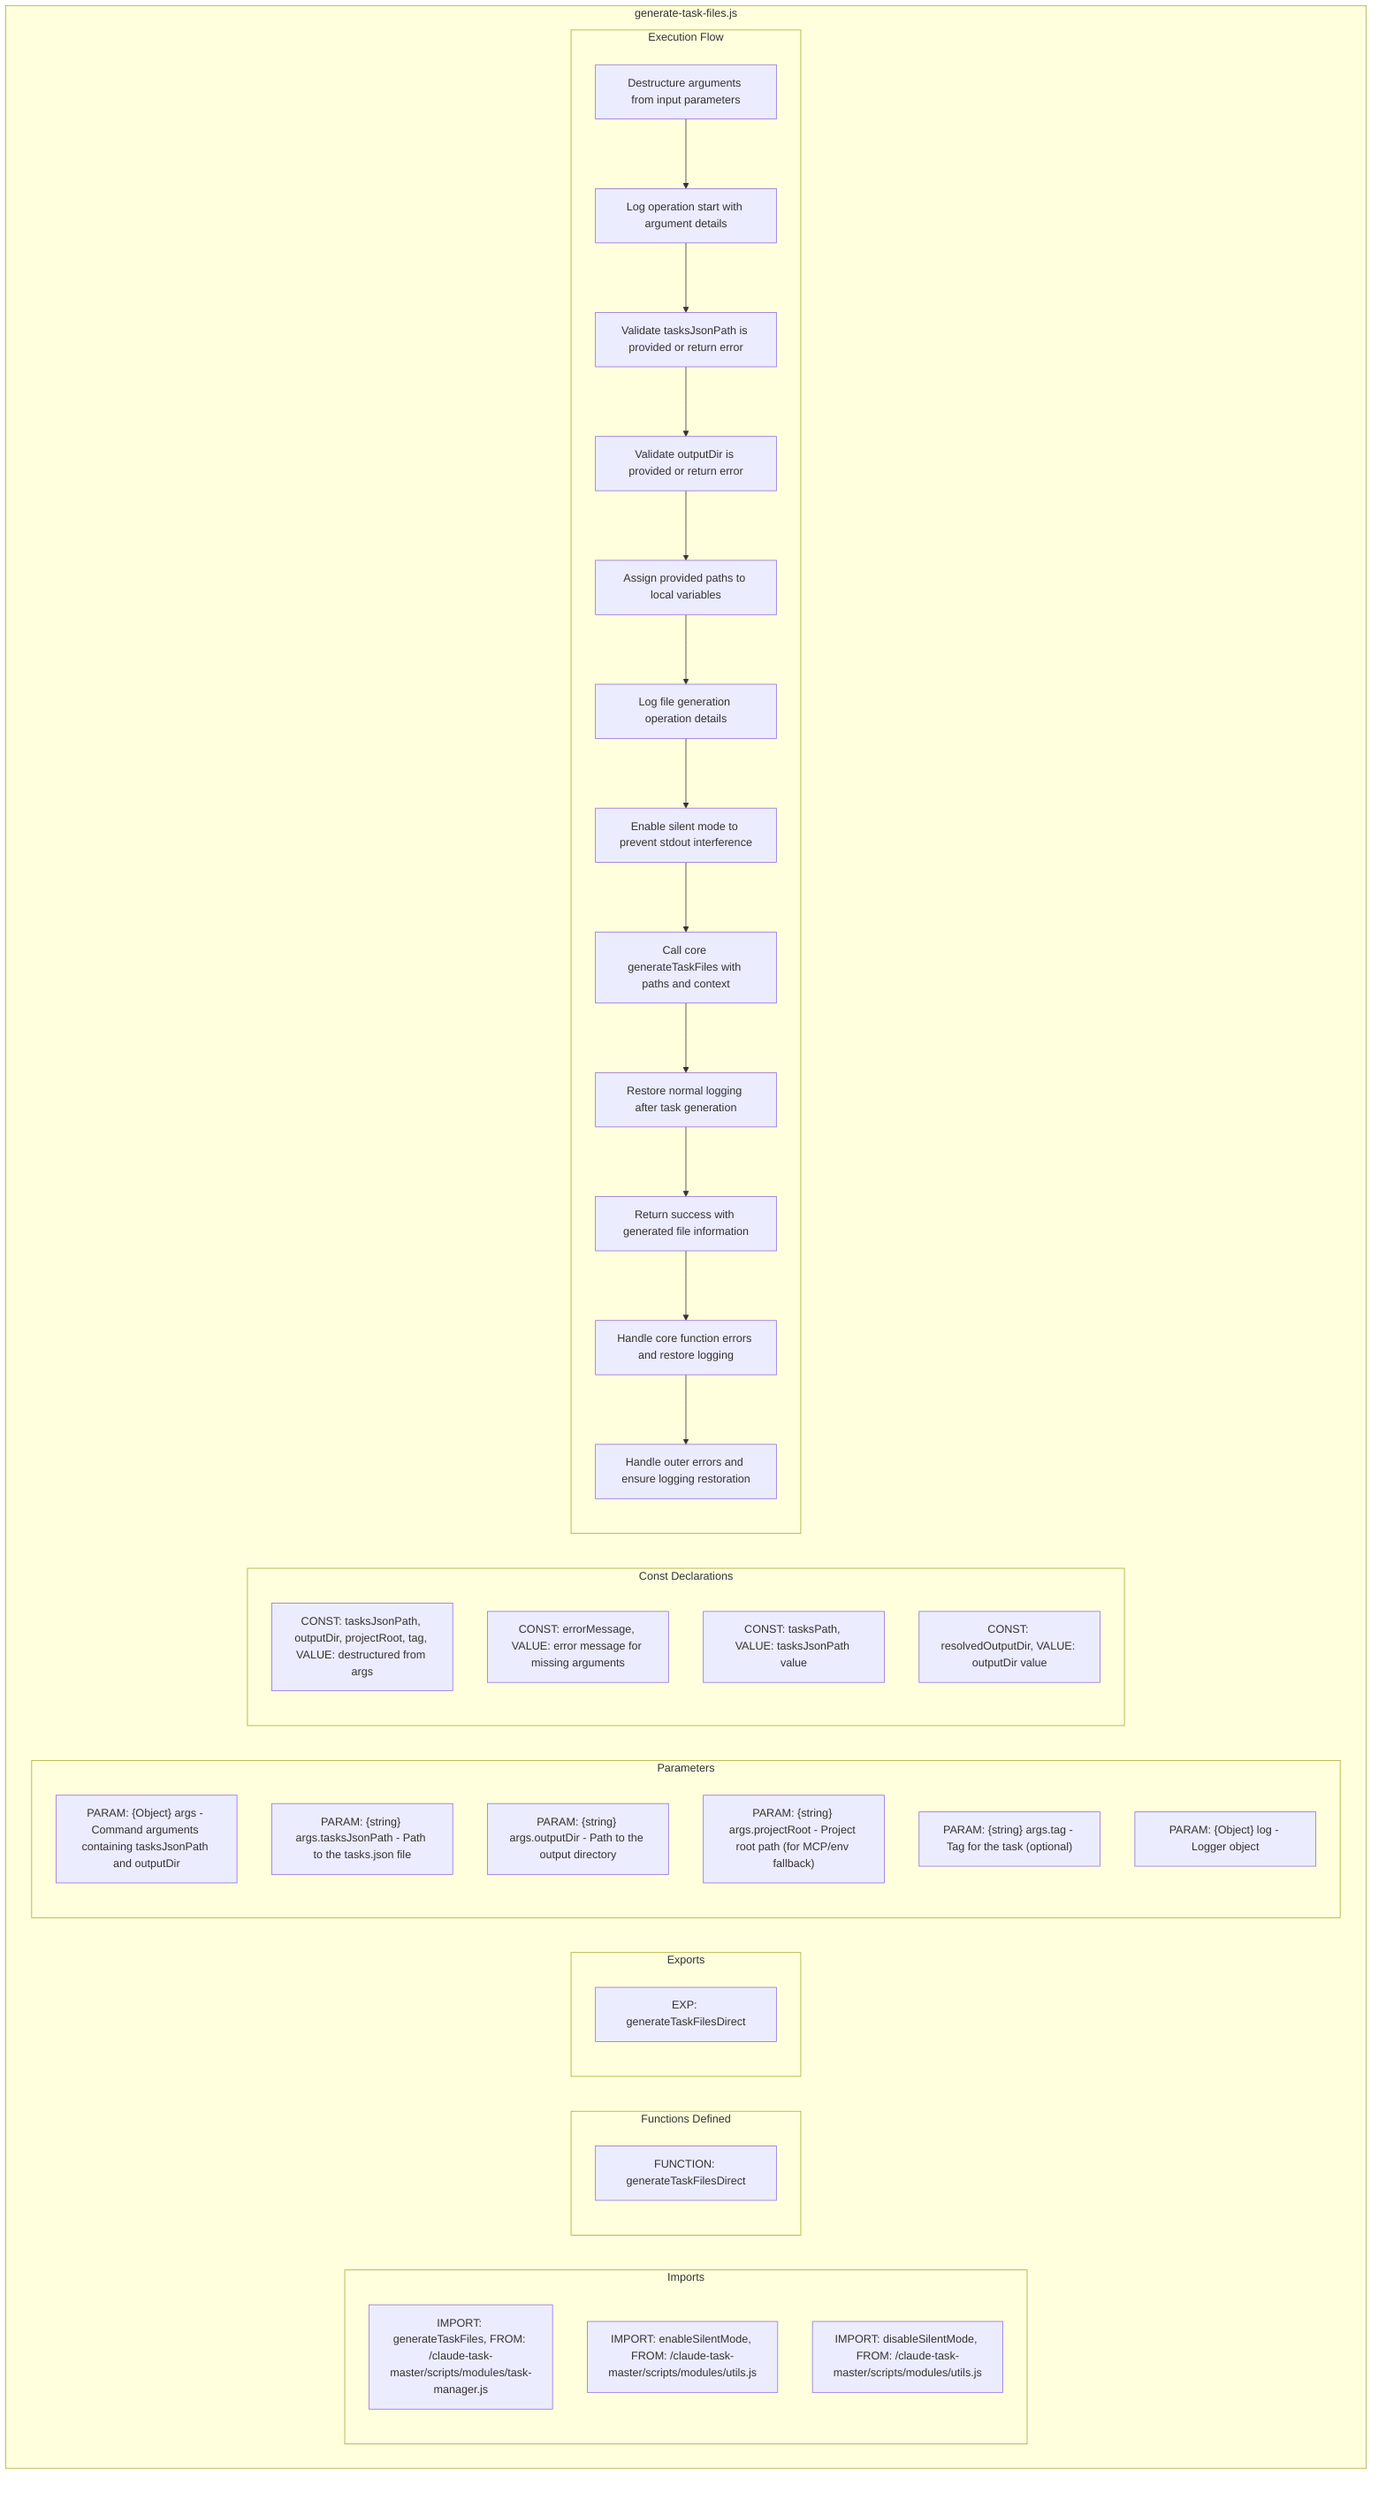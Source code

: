 flowchart TB
    subgraph Imports["Imports"]
        I1["IMPORT: generateTaskFiles, FROM: /claude-task-master/scripts/modules/task-manager.js"]
        I2["IMPORT: enableSilentMode, FROM: /claude-task-master/scripts/modules/utils.js"]
        I3["IMPORT: disableSilentMode, FROM: /claude-task-master/scripts/modules/utils.js"]
    end
    
    subgraph FunctionsDefined["Functions Defined"]
        FU1["FUNCTION: generateTaskFilesDirect"]
    end
    
    subgraph Exports["Exports"]
        E1["EXP: generateTaskFilesDirect"]
    end
    
    subgraph Parameters["Parameters"]
        P1["PARAM: {Object} args - Command arguments containing tasksJsonPath and outputDir"]
        P2["PARAM: {string} args.tasksJsonPath - Path to the tasks.json file"]
        P3["PARAM: {string} args.outputDir - Path to the output directory"]
        P4["PARAM: {string} args.projectRoot - Project root path (for MCP/env fallback)"]
        P5["PARAM: {string} args.tag - Tag for the task (optional)"]
        P6["PARAM: {Object} log - Logger object"]
    end
    
    subgraph Constants["Const Declarations"]
        C1["CONST: tasksJsonPath, outputDir, projectRoot, tag, VALUE: destructured from args"]
        C2["CONST: errorMessage, VALUE: error message for missing arguments"]
        C3["CONST: tasksPath, VALUE: tasksJsonPath value"]
        C4["CONST: resolvedOutputDir, VALUE: outputDir value"]
    end
    
    subgraph ExecutionFlow["Execution Flow"]
        FL1["Destructure arguments from input parameters"]
        FL2["Log operation start with argument details"]
        FL3["Validate tasksJsonPath is provided or return error"]
        FL4["Validate outputDir is provided or return error"]
        FL5["Assign provided paths to local variables"]
        FL6["Log file generation operation details"]
        FL7["Enable silent mode to prevent stdout interference"]
        FL8["Call core generateTaskFiles with paths and context"]
        FL9["Restore normal logging after task generation"]
        FL10["Return success with generated file information"]
        FL11["Handle core function errors and restore logging"]
        FL12["Handle outer errors and ensure logging restoration"]
    end
    
    subgraph generateTaskFilesJsDirect["generate-task-files.js"]
        Imports
        FunctionsDefined
        Exports
        Parameters
        Constants
        ExecutionFlow
    end
    
    FL1 --> FL2
    FL2 --> FL3
    FL3 --> FL4
    FL4 --> FL5
    FL5 --> FL6
    FL6 --> FL7
    FL7 --> FL8
    FL8 --> FL9
    FL9 --> FL10
    FL10 --> FL11
    FL11 --> FL12
